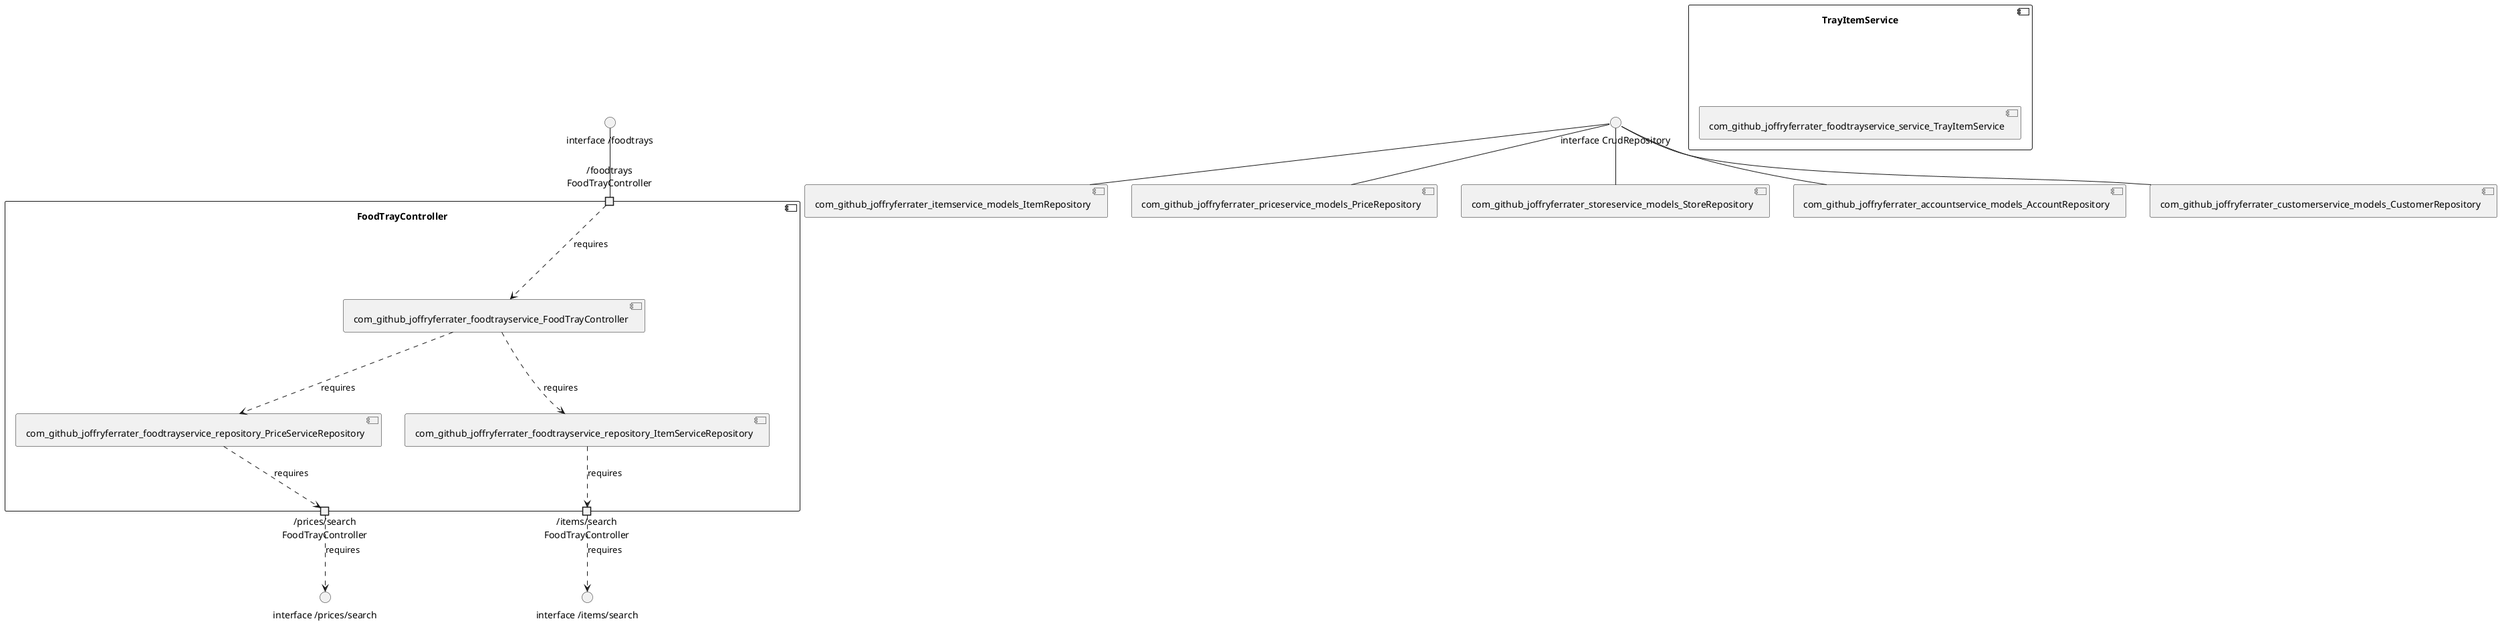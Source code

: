 @startuml
skinparam fixCircleLabelOverlapping true
component "FoodTrayController\n\n\n\n\n\n" {
[com_github_joffryferrater_foodtrayservice_repository_ItemServiceRepository]
[com_github_joffryferrater_foodtrayservice_FoodTrayController]
[com_github_joffryferrater_foodtrayservice_repository_PriceServiceRepository]
portin "/foodtrays\nFoodTrayController"
portout "/prices/search\nFoodTrayController"
portout "/items/search\nFoodTrayController"
[com_github_joffryferrater_foodtrayservice_FoodTrayController]..>[com_github_joffryferrater_foodtrayservice_repository_PriceServiceRepository] : requires
[com_github_joffryferrater_foodtrayservice_FoodTrayController]..>[com_github_joffryferrater_foodtrayservice_repository_ItemServiceRepository] : requires
"/foodtrays\nFoodTrayController"..>[com_github_joffryferrater_foodtrayservice_FoodTrayController] : requires
[com_github_joffryferrater_foodtrayservice_repository_ItemServiceRepository]..>"/items/search\nFoodTrayController" : requires
[com_github_joffryferrater_foodtrayservice_repository_PriceServiceRepository]..>"/prices/search\nFoodTrayController" : requires
}
"interface /foodtrays"--"/foodtrays\nFoodTrayController"
"/items/search\nFoodTrayController"..>"interface /items/search" : requires
"/prices/search\nFoodTrayController"..>"interface /prices/search" : requires
component "TrayItemService\n\n\n\n\n\n" {
[com_github_joffryferrater_foodtrayservice_service_TrayItemService]
}
"interface CrudRepository"--[com_github_joffryferrater_accountservice_models_AccountRepository]
"interface CrudRepository"--[com_github_joffryferrater_customerservice_models_CustomerRepository]
"interface CrudRepository"--[com_github_joffryferrater_itemservice_models_ItemRepository]
"interface CrudRepository"--[com_github_joffryferrater_priceservice_models_PriceRepository]
"interface CrudRepository"--[com_github_joffryferrater_storeservice_models_StoreRepository]

@enduml
